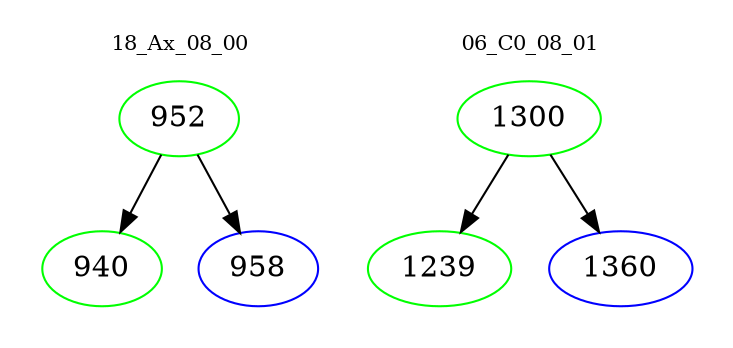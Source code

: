digraph{
subgraph cluster_0 {
color = white
label = "18_Ax_08_00";
fontsize=10;
T0_952 [label="952", color="green"]
T0_952 -> T0_940 [color="black"]
T0_940 [label="940", color="green"]
T0_952 -> T0_958 [color="black"]
T0_958 [label="958", color="blue"]
}
subgraph cluster_1 {
color = white
label = "06_C0_08_01";
fontsize=10;
T1_1300 [label="1300", color="green"]
T1_1300 -> T1_1239 [color="black"]
T1_1239 [label="1239", color="green"]
T1_1300 -> T1_1360 [color="black"]
T1_1360 [label="1360", color="blue"]
}
}
